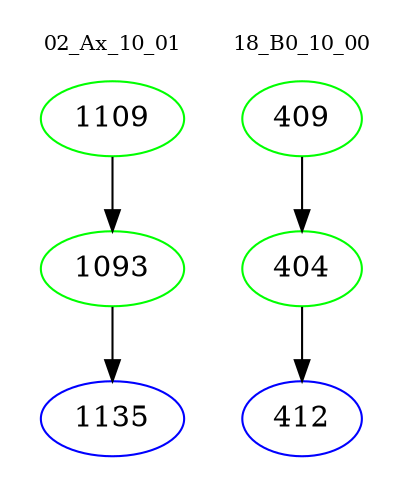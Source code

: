 digraph{
subgraph cluster_0 {
color = white
label = "02_Ax_10_01";
fontsize=10;
T0_1109 [label="1109", color="green"]
T0_1109 -> T0_1093 [color="black"]
T0_1093 [label="1093", color="green"]
T0_1093 -> T0_1135 [color="black"]
T0_1135 [label="1135", color="blue"]
}
subgraph cluster_1 {
color = white
label = "18_B0_10_00";
fontsize=10;
T1_409 [label="409", color="green"]
T1_409 -> T1_404 [color="black"]
T1_404 [label="404", color="green"]
T1_404 -> T1_412 [color="black"]
T1_412 [label="412", color="blue"]
}
}
